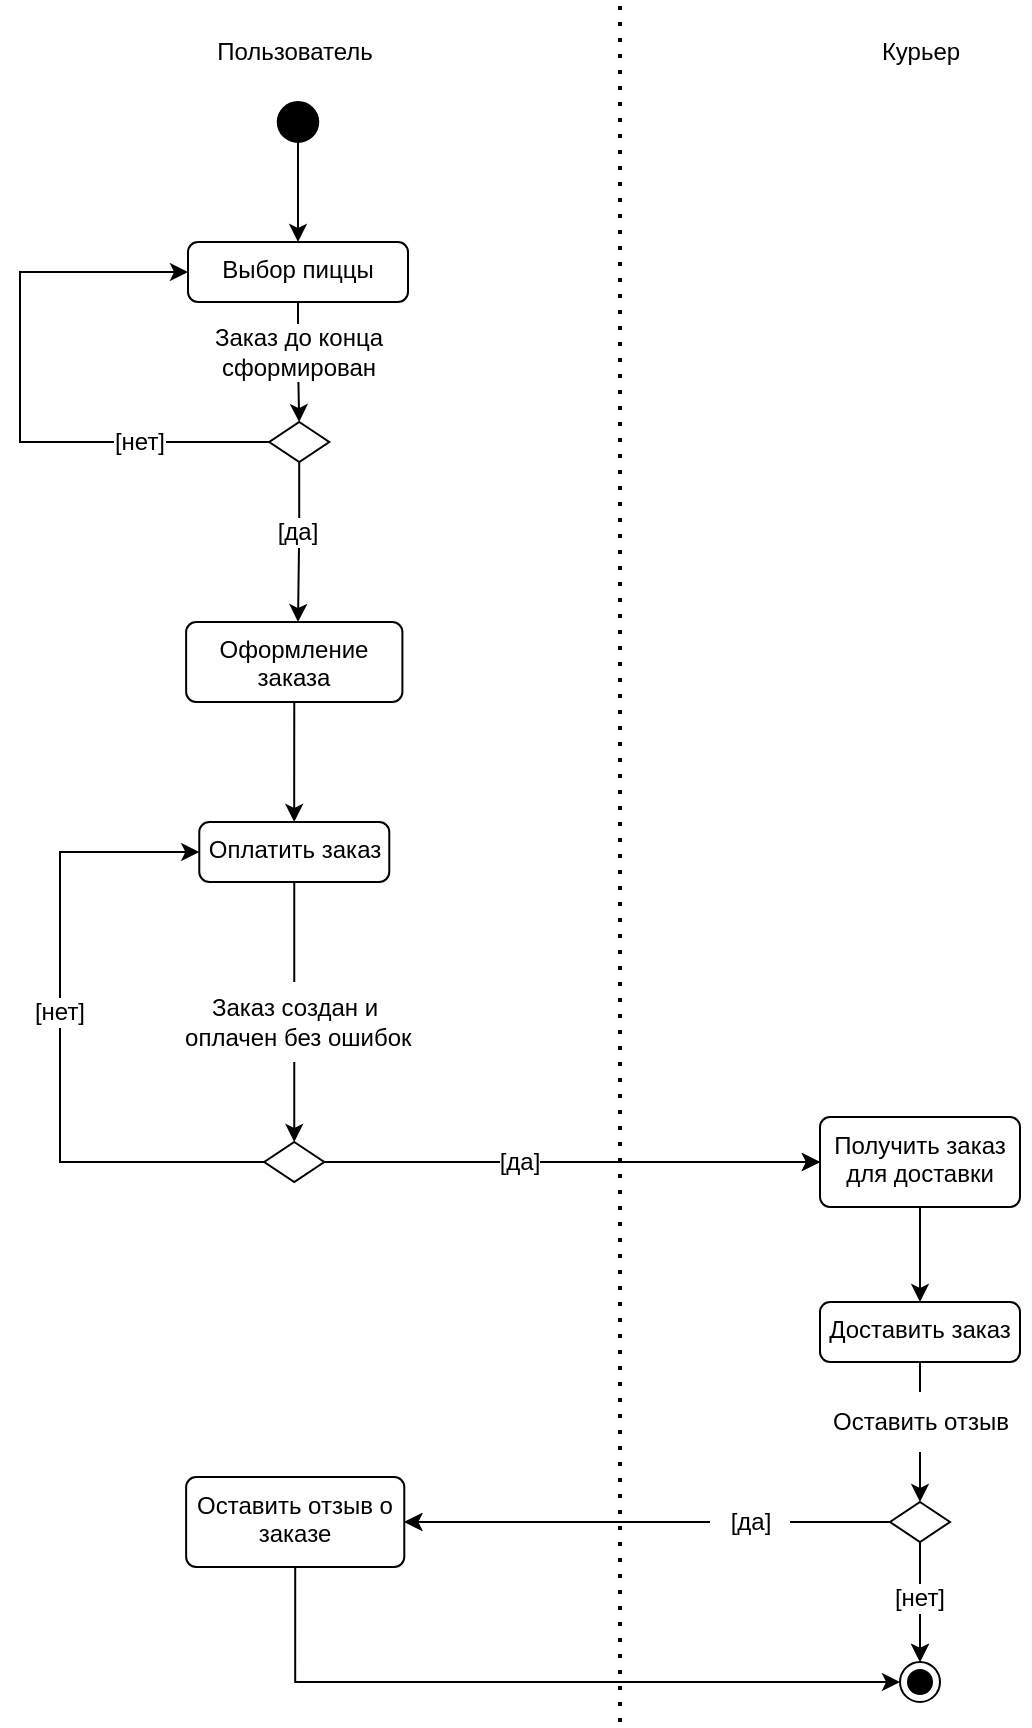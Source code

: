 <mxfile version="24.0.6" type="github">
  <diagram name="Страница — 1" id="slqtoTd8akjQ368UW_xO">
    <mxGraphModel dx="2012" dy="651" grid="1" gridSize="10" guides="1" tooltips="1" connect="1" arrows="1" fold="1" page="1" pageScale="1" pageWidth="827" pageHeight="1169" math="0" shadow="0">
      <root>
        <mxCell id="0" />
        <mxCell id="1" parent="0" />
        <mxCell id="k7sPHbPUHjO9x2cmhJNs-1" value="" style="endArrow=none;dashed=1;html=1;dashPattern=1 3;strokeWidth=2;rounded=0;entryX=0.5;entryY=0;entryDx=0;entryDy=0;" edge="1" parent="1">
          <mxGeometry width="50" height="50" relative="1" as="geometry">
            <mxPoint x="-470" y="990" as="sourcePoint" />
            <mxPoint x="-470" y="130.0" as="targetPoint" />
          </mxGeometry>
        </mxCell>
        <mxCell id="k7sPHbPUHjO9x2cmhJNs-2" value="Пользователь" style="text;html=1;align=center;verticalAlign=middle;resizable=0;points=[];autosize=1;strokeColor=none;fillColor=none;" vertex="1" parent="1">
          <mxGeometry x="-682.87" y="140" width="100" height="30" as="geometry" />
        </mxCell>
        <mxCell id="k7sPHbPUHjO9x2cmhJNs-3" value="Курьер" style="text;html=1;align=center;verticalAlign=middle;resizable=0;points=[];autosize=1;strokeColor=none;fillColor=none;" vertex="1" parent="1">
          <mxGeometry x="-350" y="140" width="60" height="30" as="geometry" />
        </mxCell>
        <mxCell id="k7sPHbPUHjO9x2cmhJNs-10" style="edgeStyle=orthogonalEdgeStyle;rounded=0;orthogonalLoop=1;jettySize=auto;html=1;" edge="1" parent="1" source="k7sPHbPUHjO9x2cmhJNs-21" target="k7sPHbPUHjO9x2cmhJNs-9">
          <mxGeometry relative="1" as="geometry">
            <Array as="points">
              <mxPoint x="-630" y="395" />
              <mxPoint x="-631" y="395" />
            </Array>
          </mxGeometry>
        </mxCell>
        <mxCell id="k7sPHbPUHjO9x2cmhJNs-5" value="Выбор пиццы" style="html=1;align=center;verticalAlign=top;rounded=1;absoluteArcSize=1;arcSize=10;dashed=0;whiteSpace=wrap;" vertex="1" parent="1">
          <mxGeometry x="-686" y="250" width="110" height="30" as="geometry" />
        </mxCell>
        <mxCell id="k7sPHbPUHjO9x2cmhJNs-8" style="edgeStyle=orthogonalEdgeStyle;rounded=0;orthogonalLoop=1;jettySize=auto;html=1;exitX=0.5;exitY=1;exitDx=0;exitDy=0;entryX=0.5;entryY=0;entryDx=0;entryDy=0;" edge="1" parent="1" source="k7sPHbPUHjO9x2cmhJNs-7" target="k7sPHbPUHjO9x2cmhJNs-5">
          <mxGeometry relative="1" as="geometry" />
        </mxCell>
        <mxCell id="k7sPHbPUHjO9x2cmhJNs-7" value="" style="ellipse;fillColor=strokeColor;html=1;" vertex="1" parent="1">
          <mxGeometry x="-641.13" y="180" width="20.25" height="20" as="geometry" />
        </mxCell>
        <mxCell id="k7sPHbPUHjO9x2cmhJNs-12" style="edgeStyle=orthogonalEdgeStyle;rounded=0;orthogonalLoop=1;jettySize=auto;html=1;exitX=0.5;exitY=1;exitDx=0;exitDy=0;" edge="1" parent="1" source="k7sPHbPUHjO9x2cmhJNs-9" target="k7sPHbPUHjO9x2cmhJNs-11">
          <mxGeometry relative="1" as="geometry">
            <mxPoint x="-639.461" y="470" as="sourcePoint" />
            <Array as="points">
              <mxPoint x="-633" y="520" />
              <mxPoint x="-633" y="520" />
            </Array>
          </mxGeometry>
        </mxCell>
        <mxCell id="k7sPHbPUHjO9x2cmhJNs-9" value="Оформление заказа" style="html=1;align=center;verticalAlign=top;rounded=1;absoluteArcSize=1;arcSize=10;dashed=0;whiteSpace=wrap;" vertex="1" parent="1">
          <mxGeometry x="-686.93" y="440" width="108.13" height="40" as="geometry" />
        </mxCell>
        <mxCell id="k7sPHbPUHjO9x2cmhJNs-29" style="edgeStyle=orthogonalEdgeStyle;rounded=0;orthogonalLoop=1;jettySize=auto;html=1;entryX=0.5;entryY=0;entryDx=0;entryDy=0;" edge="1" parent="1" source="k7sPHbPUHjO9x2cmhJNs-11" target="k7sPHbPUHjO9x2cmhJNs-28">
          <mxGeometry relative="1" as="geometry" />
        </mxCell>
        <mxCell id="k7sPHbPUHjO9x2cmhJNs-11" value="Оплатить заказ" style="html=1;align=center;verticalAlign=top;rounded=1;absoluteArcSize=1;arcSize=10;dashed=0;whiteSpace=wrap;" vertex="1" parent="1">
          <mxGeometry x="-680.36" y="540" width="95" height="30" as="geometry" />
        </mxCell>
        <mxCell id="k7sPHbPUHjO9x2cmhJNs-16" style="edgeStyle=orthogonalEdgeStyle;rounded=0;orthogonalLoop=1;jettySize=auto;html=1;" edge="1" parent="1" source="k7sPHbPUHjO9x2cmhJNs-13" target="k7sPHbPUHjO9x2cmhJNs-15">
          <mxGeometry relative="1" as="geometry" />
        </mxCell>
        <mxCell id="k7sPHbPUHjO9x2cmhJNs-13" value="Получить заказ для доставки" style="html=1;align=center;verticalAlign=top;rounded=1;absoluteArcSize=1;arcSize=10;dashed=0;whiteSpace=wrap;" vertex="1" parent="1">
          <mxGeometry x="-370" y="687.5" width="100" height="45" as="geometry" />
        </mxCell>
        <mxCell id="k7sPHbPUHjO9x2cmhJNs-15" value="Доставить заказ" style="html=1;align=center;verticalAlign=top;rounded=1;absoluteArcSize=1;arcSize=10;dashed=0;whiteSpace=wrap;" vertex="1" parent="1">
          <mxGeometry x="-370" y="780" width="100" height="30" as="geometry" />
        </mxCell>
        <mxCell id="k7sPHbPUHjO9x2cmhJNs-17" value="Заказ создан и&lt;div&gt;&amp;nbsp;оплачен без ошибок&lt;/div&gt;" style="text;html=1;align=center;verticalAlign=middle;resizable=0;points=[];autosize=1;strokeColor=none;fillColor=default;labelBackgroundColor=default;" vertex="1" parent="1">
          <mxGeometry x="-702.87" y="620" width="140" height="40" as="geometry" />
        </mxCell>
        <mxCell id="k7sPHbPUHjO9x2cmhJNs-60" style="edgeStyle=orthogonalEdgeStyle;rounded=0;orthogonalLoop=1;jettySize=auto;html=1;exitX=0.5;exitY=1;exitDx=0;exitDy=0;entryX=0;entryY=0.5;entryDx=0;entryDy=0;" edge="1" parent="1" source="k7sPHbPUHjO9x2cmhJNs-18" target="k7sPHbPUHjO9x2cmhJNs-49">
          <mxGeometry relative="1" as="geometry" />
        </mxCell>
        <mxCell id="k7sPHbPUHjO9x2cmhJNs-18" value="Оставить отзыв о заказе" style="html=1;align=center;verticalAlign=top;rounded=1;absoluteArcSize=1;arcSize=10;dashed=0;whiteSpace=wrap;" vertex="1" parent="1">
          <mxGeometry x="-686.93" y="867.5" width="109.07" height="45" as="geometry" />
        </mxCell>
        <mxCell id="k7sPHbPUHjO9x2cmhJNs-22" value="" style="edgeStyle=orthogonalEdgeStyle;rounded=0;orthogonalLoop=1;jettySize=auto;html=1;" edge="1" parent="1" source="k7sPHbPUHjO9x2cmhJNs-5" target="k7sPHbPUHjO9x2cmhJNs-21">
          <mxGeometry relative="1" as="geometry">
            <mxPoint x="-901" y="390" as="sourcePoint" />
            <mxPoint x="-909" y="540" as="targetPoint" />
          </mxGeometry>
        </mxCell>
        <mxCell id="k7sPHbPUHjO9x2cmhJNs-21" value="" style="shape=rhombus;perimeter=rhombusPerimeter;whiteSpace=wrap;html=1;align=center;" vertex="1" parent="1">
          <mxGeometry x="-645.37" y="340" width="30" height="20" as="geometry" />
        </mxCell>
        <mxCell id="k7sPHbPUHjO9x2cmhJNs-31" style="edgeStyle=orthogonalEdgeStyle;rounded=0;orthogonalLoop=1;jettySize=auto;html=1;entryX=0;entryY=0.5;entryDx=0;entryDy=0;" edge="1" parent="1" source="k7sPHbPUHjO9x2cmhJNs-28" target="k7sPHbPUHjO9x2cmhJNs-11">
          <mxGeometry relative="1" as="geometry">
            <Array as="points">
              <mxPoint x="-750" y="710" />
              <mxPoint x="-750" y="555" />
            </Array>
          </mxGeometry>
        </mxCell>
        <mxCell id="k7sPHbPUHjO9x2cmhJNs-32" style="edgeStyle=orthogonalEdgeStyle;rounded=0;orthogonalLoop=1;jettySize=auto;html=1;entryX=0;entryY=0.5;entryDx=0;entryDy=0;" edge="1" parent="1" source="k7sPHbPUHjO9x2cmhJNs-47" target="k7sPHbPUHjO9x2cmhJNs-13">
          <mxGeometry relative="1" as="geometry" />
        </mxCell>
        <mxCell id="k7sPHbPUHjO9x2cmhJNs-28" value="" style="shape=rhombus;perimeter=rhombusPerimeter;whiteSpace=wrap;html=1;align=center;" vertex="1" parent="1">
          <mxGeometry x="-647.87" y="700" width="30" height="20" as="geometry" />
        </mxCell>
        <mxCell id="k7sPHbPUHjO9x2cmhJNs-24" style="edgeStyle=orthogonalEdgeStyle;rounded=0;orthogonalLoop=1;jettySize=auto;html=1;exitX=0;exitY=0.5;exitDx=0;exitDy=0;entryX=0;entryY=0.5;entryDx=0;entryDy=0;" edge="1" parent="1" source="k7sPHbPUHjO9x2cmhJNs-21" target="k7sPHbPUHjO9x2cmhJNs-5">
          <mxGeometry relative="1" as="geometry">
            <Array as="points">
              <mxPoint x="-770" y="350" />
              <mxPoint x="-770" y="265" />
            </Array>
          </mxGeometry>
        </mxCell>
        <mxCell id="k7sPHbPUHjO9x2cmhJNs-41" value="Заказ до конца сформирован" style="text;html=1;align=center;verticalAlign=middle;whiteSpace=wrap;rounded=0;textShadow=0;labelBackgroundColor=default;" vertex="1" parent="1">
          <mxGeometry x="-681.5" y="290" width="101" height="30" as="geometry" />
        </mxCell>
        <mxCell id="k7sPHbPUHjO9x2cmhJNs-43" value="[нет]" style="text;html=1;align=center;verticalAlign=middle;whiteSpace=wrap;rounded=0;labelBackgroundColor=default;" vertex="1" parent="1">
          <mxGeometry x="-740.36" y="335" width="60" height="30" as="geometry" />
        </mxCell>
        <mxCell id="k7sPHbPUHjO9x2cmhJNs-44" value="[да]" style="text;html=1;align=center;verticalAlign=middle;whiteSpace=wrap;rounded=0;labelBackgroundColor=default;" vertex="1" parent="1">
          <mxGeometry x="-661" y="380" width="60" height="30" as="geometry" />
        </mxCell>
        <mxCell id="k7sPHbPUHjO9x2cmhJNs-45" value="[нет]" style="text;html=1;align=center;verticalAlign=middle;whiteSpace=wrap;rounded=0;labelBackgroundColor=default;" vertex="1" parent="1">
          <mxGeometry x="-780" y="620" width="60" height="30" as="geometry" />
        </mxCell>
        <mxCell id="k7sPHbPUHjO9x2cmhJNs-48" value="" style="edgeStyle=orthogonalEdgeStyle;rounded=0;orthogonalLoop=1;jettySize=auto;html=1;entryX=0;entryY=0.5;entryDx=0;entryDy=0;" edge="1" parent="1" source="k7sPHbPUHjO9x2cmhJNs-28" target="k7sPHbPUHjO9x2cmhJNs-13">
          <mxGeometry relative="1" as="geometry">
            <mxPoint x="-618" y="710" as="sourcePoint" />
            <mxPoint x="-370" y="710" as="targetPoint" />
          </mxGeometry>
        </mxCell>
        <mxCell id="k7sPHbPUHjO9x2cmhJNs-47" value="[да]" style="text;html=1;align=center;verticalAlign=middle;whiteSpace=wrap;rounded=0;labelBackgroundColor=default;" vertex="1" parent="1">
          <mxGeometry x="-550" y="695" width="60" height="30" as="geometry" />
        </mxCell>
        <mxCell id="k7sPHbPUHjO9x2cmhJNs-49" value="" style="ellipse;html=1;shape=endState;fillColor=strokeColor;" vertex="1" parent="1">
          <mxGeometry x="-330" y="960" width="20" height="20" as="geometry" />
        </mxCell>
        <mxCell id="k7sPHbPUHjO9x2cmhJNs-58" value="" style="edgeStyle=orthogonalEdgeStyle;rounded=0;orthogonalLoop=1;jettySize=auto;html=1;entryX=0.5;entryY=0;entryDx=0;entryDy=0;" edge="1" parent="1" source="k7sPHbPUHjO9x2cmhJNs-15" target="k7sPHbPUHjO9x2cmhJNs-57">
          <mxGeometry relative="1" as="geometry">
            <mxPoint x="-320" y="850" as="sourcePoint" />
            <mxPoint x="-320" y="930" as="targetPoint" />
          </mxGeometry>
        </mxCell>
        <mxCell id="k7sPHbPUHjO9x2cmhJNs-59" style="edgeStyle=orthogonalEdgeStyle;rounded=0;orthogonalLoop=1;jettySize=auto;html=1;entryX=1;entryY=0.5;entryDx=0;entryDy=0;" edge="1" parent="1" source="k7sPHbPUHjO9x2cmhJNs-63" target="k7sPHbPUHjO9x2cmhJNs-18">
          <mxGeometry relative="1" as="geometry" />
        </mxCell>
        <mxCell id="k7sPHbPUHjO9x2cmhJNs-61" style="edgeStyle=orthogonalEdgeStyle;rounded=0;orthogonalLoop=1;jettySize=auto;html=1;exitX=0.5;exitY=1;exitDx=0;exitDy=0;entryX=0.5;entryY=0;entryDx=0;entryDy=0;" edge="1" parent="1" source="k7sPHbPUHjO9x2cmhJNs-65" target="k7sPHbPUHjO9x2cmhJNs-49">
          <mxGeometry relative="1" as="geometry" />
        </mxCell>
        <mxCell id="k7sPHbPUHjO9x2cmhJNs-57" value="" style="shape=rhombus;perimeter=rhombusPerimeter;whiteSpace=wrap;html=1;align=center;" vertex="1" parent="1">
          <mxGeometry x="-335.0" y="880" width="30" height="20" as="geometry" />
        </mxCell>
        <mxCell id="k7sPHbPUHjO9x2cmhJNs-62" value="Оставить отзыв" style="text;html=1;align=center;verticalAlign=middle;resizable=0;points=[];autosize=1;strokeColor=none;fillColor=default;labelBackgroundColor=default;" vertex="1" parent="1">
          <mxGeometry x="-375" y="825" width="110" height="30" as="geometry" />
        </mxCell>
        <mxCell id="k7sPHbPUHjO9x2cmhJNs-64" value="" style="edgeStyle=orthogonalEdgeStyle;rounded=0;orthogonalLoop=1;jettySize=auto;html=1;entryX=1;entryY=0.5;entryDx=0;entryDy=0;" edge="1" parent="1" source="k7sPHbPUHjO9x2cmhJNs-57" target="k7sPHbPUHjO9x2cmhJNs-18">
          <mxGeometry relative="1" as="geometry">
            <mxPoint x="-335" y="890" as="sourcePoint" />
            <mxPoint x="-578" y="890" as="targetPoint" />
          </mxGeometry>
        </mxCell>
        <mxCell id="k7sPHbPUHjO9x2cmhJNs-63" value="[да]" style="text;html=1;align=center;verticalAlign=middle;resizable=0;points=[];autosize=1;strokeColor=none;fillColor=default;labelBackgroundColor=default;" vertex="1" parent="1">
          <mxGeometry x="-425" y="875" width="40" height="30" as="geometry" />
        </mxCell>
        <mxCell id="k7sPHbPUHjO9x2cmhJNs-66" value="" style="edgeStyle=orthogonalEdgeStyle;rounded=0;orthogonalLoop=1;jettySize=auto;html=1;exitX=0.5;exitY=1;exitDx=0;exitDy=0;entryX=0.5;entryY=0;entryDx=0;entryDy=0;" edge="1" parent="1" source="k7sPHbPUHjO9x2cmhJNs-57" target="k7sPHbPUHjO9x2cmhJNs-49">
          <mxGeometry relative="1" as="geometry">
            <mxPoint x="-320" y="900" as="sourcePoint" />
            <mxPoint x="-320" y="960" as="targetPoint" />
          </mxGeometry>
        </mxCell>
        <mxCell id="k7sPHbPUHjO9x2cmhJNs-65" value="[нет]" style="text;html=1;align=center;verticalAlign=middle;whiteSpace=wrap;rounded=0;labelBackgroundColor=default;" vertex="1" parent="1">
          <mxGeometry x="-350" y="912.5" width="60" height="30" as="geometry" />
        </mxCell>
      </root>
    </mxGraphModel>
  </diagram>
</mxfile>
